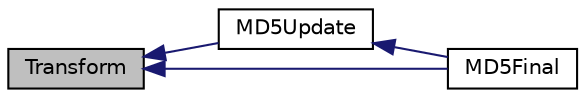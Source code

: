 digraph "Transform"
{
  edge [fontname="Helvetica",fontsize="10",labelfontname="Helvetica",labelfontsize="10"];
  node [fontname="Helvetica",fontsize="10",shape=record];
  rankdir="LR";
  Node1 [label="Transform",height=0.2,width=0.4,color="black", fillcolor="grey75", style="filled", fontcolor="black"];
  Node1 -> Node2 [dir="back",color="midnightblue",fontsize="10",style="solid"];
  Node2 [label="MD5Update",height=0.2,width=0.4,color="black", fillcolor="white", style="filled",URL="$md5__mit_8c.html#aed9627313e22d4fa6d73a1a6d0b5c5cb"];
  Node2 -> Node3 [dir="back",color="midnightblue",fontsize="10",style="solid"];
  Node3 [label="MD5Final",height=0.2,width=0.4,color="black", fillcolor="white", style="filled",URL="$md5__mit_8c.html#af6532ecc75ec96b98cffee81b635caa9"];
  Node1 -> Node3 [dir="back",color="midnightblue",fontsize="10",style="solid"];
}
